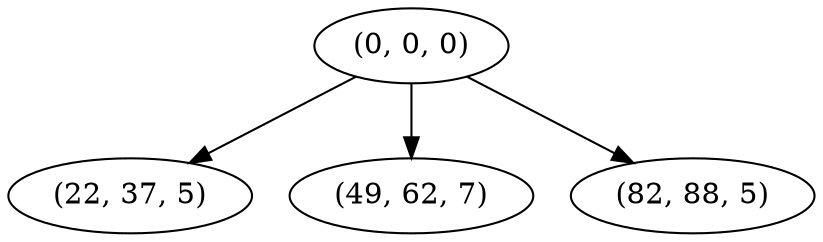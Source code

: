 digraph tree {
    "(0, 0, 0)";
    "(22, 37, 5)";
    "(49, 62, 7)";
    "(82, 88, 5)";
    "(0, 0, 0)" -> "(22, 37, 5)";
    "(0, 0, 0)" -> "(49, 62, 7)";
    "(0, 0, 0)" -> "(82, 88, 5)";
}
